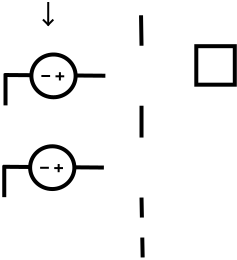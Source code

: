 <?xml version="1.0" encoding="UTF-8"?>
<dia:diagram xmlns:dia="http://www.lysator.liu.se/~alla/dia/">
  <dia:layer name="Background" visible="true" active="true">
    <dia:object type="Standard - Line" version="0" id="O0">
      <dia:attribute name="obj_pos">
        <dia:point val="23.319,9.011"/>
      </dia:attribute>
      <dia:attribute name="obj_bb">
        <dia:rectangle val="18.163,8.874;23.419,9.112"/>
      </dia:attribute>
      <dia:attribute name="conn_endpoints">
        <dia:point val="23.319,9.011"/>
        <dia:point val="18.263,8.975"/>
      </dia:attribute>
      <dia:attribute name="numcp">
        <dia:int val="1"/>
      </dia:attribute>
      <dia:attribute name="line_width">
        <dia:real val="0.2"/>
      </dia:attribute>
      <dia:connections>
        <dia:connection handle="0" to="O2" connection="2"/>
      </dia:connections>
    </dia:object>
    <dia:object type="CMOS - pmos_v" version="1" id="O1">
      <dia:attribute name="obj_pos">
        <dia:point val="23.244,12.102"/>
      </dia:attribute>
      <dia:attribute name="obj_bb">
        <dia:rectangle val="23.244,12.102;25.221,15.237"/>
      </dia:attribute>
      <dia:attribute name="meta">
        <dia:composite type="dict"/>
      </dia:attribute>
      <dia:attribute name="elem_corner">
        <dia:point val="23.244,12.102"/>
      </dia:attribute>
      <dia:attribute name="elem_width">
        <dia:real val="1.882"/>
      </dia:attribute>
      <dia:attribute name="elem_height">
        <dia:real val="3.0"/>
      </dia:attribute>
      <dia:attribute name="line_width">
        <dia:real val="1.9"/>
      </dia:attribute>
      <dia:attribute name="line_colour">
        <dia:color val="#000000"/>
      </dia:attribute>
      <dia:attribute name="fill_colour">
        <dia:color val="#ffffff"/>
      </dia:attribute>
      <dia:attribute name="show_background">
        <dia:boolean val="false"/>
      </dia:attribute>
      <dia:attribute name="line_style">
        <dia:enum val="0"/>
        <dia:real val="1"/>
      </dia:attribute>
      <dia:attribute name="flip_horizontal">
        <dia:boolean val="false"/>
      </dia:attribute>
      <dia:attribute name="flip_vertical">
        <dia:boolean val="false"/>
      </dia:attribute>
      <dia:attribute name="subscale">
        <dia:real val="1"/>
      </dia:attribute>
    </dia:object>
    <dia:object type="CMOS - pmos_v" version="1" id="O2">
      <dia:attribute name="obj_pos">
        <dia:point val="23.244,7.511"/>
      </dia:attribute>
      <dia:attribute name="obj_bb">
        <dia:rectangle val="23.244,7.511;25.221,10.645"/>
      </dia:attribute>
      <dia:attribute name="meta">
        <dia:composite type="dict"/>
      </dia:attribute>
      <dia:attribute name="elem_corner">
        <dia:point val="23.244,7.511"/>
      </dia:attribute>
      <dia:attribute name="elem_width">
        <dia:real val="1.882"/>
      </dia:attribute>
      <dia:attribute name="elem_height">
        <dia:real val="3.0"/>
      </dia:attribute>
      <dia:attribute name="line_width">
        <dia:real val="1.9"/>
      </dia:attribute>
      <dia:attribute name="line_colour">
        <dia:color val="#000000"/>
      </dia:attribute>
      <dia:attribute name="fill_colour">
        <dia:color val="#ffffff"/>
      </dia:attribute>
      <dia:attribute name="show_background">
        <dia:boolean val="false"/>
      </dia:attribute>
      <dia:attribute name="line_style">
        <dia:enum val="0"/>
        <dia:real val="1"/>
      </dia:attribute>
      <dia:attribute name="flip_horizontal">
        <dia:boolean val="false"/>
      </dia:attribute>
      <dia:attribute name="flip_vertical">
        <dia:boolean val="false"/>
      </dia:attribute>
      <dia:attribute name="subscale">
        <dia:real val="1"/>
      </dia:attribute>
    </dia:object>
    <dia:object type="Standard - Line" version="0" id="O3">
      <dia:attribute name="obj_pos">
        <dia:point val="25.126,10.511"/>
      </dia:attribute>
      <dia:attribute name="obj_bb">
        <dia:rectangle val="25.026,10.411;25.226,12.203"/>
      </dia:attribute>
      <dia:attribute name="conn_endpoints">
        <dia:point val="25.126,10.511"/>
        <dia:point val="25.126,12.102"/>
      </dia:attribute>
      <dia:attribute name="numcp">
        <dia:int val="1"/>
      </dia:attribute>
      <dia:attribute name="line_width">
        <dia:real val="0.2"/>
      </dia:attribute>
      <dia:connections>
        <dia:connection handle="0" to="O2" connection="1"/>
        <dia:connection handle="1" to="O1" connection="0"/>
      </dia:connections>
    </dia:object>
    <dia:object type="Standard - Line" version="0" id="O4">
      <dia:attribute name="obj_pos">
        <dia:point val="25.126,15.102"/>
      </dia:attribute>
      <dia:attribute name="obj_bb">
        <dia:rectangle val="25.024,15.001;25.285,18.199"/>
      </dia:attribute>
      <dia:attribute name="conn_endpoints">
        <dia:point val="25.126,15.102"/>
        <dia:point val="25.183,18.098"/>
      </dia:attribute>
      <dia:attribute name="numcp">
        <dia:int val="1"/>
      </dia:attribute>
      <dia:attribute name="line_width">
        <dia:real val="0.2"/>
      </dia:attribute>
      <dia:attribute name="line_style">
        <dia:enum val="1"/>
      </dia:attribute>
      <dia:connections>
        <dia:connection handle="0" to="O1" connection="1"/>
      </dia:connections>
    </dia:object>
    <dia:object type="CMOS - vdd_v" version="1" id="O5">
      <dia:attribute name="obj_pos">
        <dia:point val="24.105,5.478"/>
      </dia:attribute>
      <dia:attribute name="obj_bb">
        <dia:rectangle val="24.105,5.383;26.105,6.037"/>
      </dia:attribute>
      <dia:attribute name="meta">
        <dia:composite type="dict"/>
      </dia:attribute>
      <dia:attribute name="elem_corner">
        <dia:point val="24.105,5.478"/>
      </dia:attribute>
      <dia:attribute name="elem_width">
        <dia:real val="2"/>
      </dia:attribute>
      <dia:attribute name="elem_height">
        <dia:real val="0.559"/>
      </dia:attribute>
      <dia:attribute name="line_width">
        <dia:real val="1.9"/>
      </dia:attribute>
      <dia:attribute name="line_colour">
        <dia:color val="#000000"/>
      </dia:attribute>
      <dia:attribute name="fill_colour">
        <dia:color val="#ffffff"/>
      </dia:attribute>
      <dia:attribute name="show_background">
        <dia:boolean val="true"/>
      </dia:attribute>
      <dia:attribute name="line_style">
        <dia:enum val="0"/>
        <dia:real val="1"/>
      </dia:attribute>
      <dia:attribute name="flip_horizontal">
        <dia:boolean val="false"/>
      </dia:attribute>
      <dia:attribute name="flip_vertical">
        <dia:boolean val="false"/>
      </dia:attribute>
      <dia:attribute name="subscale">
        <dia:real val="1"/>
      </dia:attribute>
    </dia:object>
    <dia:group>
      <dia:object type="Standard - Ellipse" version="0" id="O6">
        <dia:attribute name="obj_pos">
          <dia:point val="19.619,7.95"/>
        </dia:attribute>
        <dia:attribute name="obj_bb">
          <dia:rectangle val="19.519,7.85;21.931,10.188"/>
        </dia:attribute>
        <dia:attribute name="elem_corner">
          <dia:point val="19.619,7.95"/>
        </dia:attribute>
        <dia:attribute name="elem_width">
          <dia:real val="2.213"/>
        </dia:attribute>
        <dia:attribute name="elem_height">
          <dia:real val="2.138"/>
        </dia:attribute>
        <dia:attribute name="border_width">
          <dia:real val="0.2"/>
        </dia:attribute>
      </dia:object>
      <dia:object type="Standard - Line" version="0" id="O7">
        <dia:attribute name="obj_pos">
          <dia:point val="20.725,9.019"/>
        </dia:attribute>
        <dia:attribute name="obj_bb">
          <dia:rectangle val="20.725,9.019;20.725,9.019"/>
        </dia:attribute>
        <dia:attribute name="conn_endpoints">
          <dia:point val="20.725,9.019"/>
          <dia:point val="20.725,9.019"/>
        </dia:attribute>
        <dia:attribute name="numcp">
          <dia:int val="1"/>
        </dia:attribute>
        <dia:connections>
          <dia:connection handle="0" to="O6" connection="8"/>
          <dia:connection handle="1" to="O6" connection="8"/>
        </dia:connections>
      </dia:object>
      <dia:object type="Standard - Line" version="0" id="O8">
        <dia:attribute name="obj_pos">
          <dia:point val="20.119,9.025"/>
        </dia:attribute>
        <dia:attribute name="obj_bb">
          <dia:rectangle val="20.069,8.975;20.606,9.075"/>
        </dia:attribute>
        <dia:attribute name="conn_endpoints">
          <dia:point val="20.119,9.025"/>
          <dia:point val="20.556,9.025"/>
        </dia:attribute>
        <dia:attribute name="numcp">
          <dia:int val="1"/>
        </dia:attribute>
      </dia:object>
      <dia:object type="Standard - Line" version="0" id="O9">
        <dia:attribute name="obj_pos">
          <dia:point val="20.825,9.04"/>
        </dia:attribute>
        <dia:attribute name="obj_bb">
          <dia:rectangle val="20.775,8.99;21.312,9.09"/>
        </dia:attribute>
        <dia:attribute name="conn_endpoints">
          <dia:point val="20.825,9.04"/>
          <dia:point val="21.262,9.04"/>
        </dia:attribute>
        <dia:attribute name="numcp">
          <dia:int val="1"/>
        </dia:attribute>
      </dia:object>
      <dia:object type="Standard - Line" version="0" id="O10">
        <dia:attribute name="obj_pos">
          <dia:point val="21.046,8.834"/>
        </dia:attribute>
        <dia:attribute name="obj_bb">
          <dia:rectangle val="20.994,8.784;21.096,9.297"/>
        </dia:attribute>
        <dia:attribute name="conn_endpoints">
          <dia:point val="21.046,8.834"/>
          <dia:point val="21.044,9.247"/>
        </dia:attribute>
        <dia:attribute name="numcp">
          <dia:int val="1"/>
        </dia:attribute>
      </dia:object>
    </dia:group>
    <dia:object type="Standard - Line" version="0" id="O11">
      <dia:attribute name="obj_pos">
        <dia:point val="18.326,8.902"/>
      </dia:attribute>
      <dia:attribute name="obj_bb">
        <dia:rectangle val="18.226,8.802;18.426,10.594"/>
      </dia:attribute>
      <dia:attribute name="conn_endpoints">
        <dia:point val="18.326,8.902"/>
        <dia:point val="18.326,10.494"/>
      </dia:attribute>
      <dia:attribute name="numcp">
        <dia:int val="1"/>
      </dia:attribute>
      <dia:attribute name="line_width">
        <dia:real val="0.2"/>
      </dia:attribute>
    </dia:object>
    <dia:object type="CMOS - gnd_v" version="1" id="O12">
      <dia:attribute name="obj_pos">
        <dia:point val="17.265,10.359"/>
      </dia:attribute>
      <dia:attribute name="obj_bb">
        <dia:rectangle val="17.265,10.244;19.34,11.224"/>
      </dia:attribute>
      <dia:attribute name="meta">
        <dia:composite type="dict"/>
      </dia:attribute>
      <dia:attribute name="elem_corner">
        <dia:point val="17.265,10.359"/>
      </dia:attribute>
      <dia:attribute name="elem_width">
        <dia:real val="2.075"/>
      </dia:attribute>
      <dia:attribute name="elem_height">
        <dia:real val="0.75"/>
      </dia:attribute>
      <dia:attribute name="line_width">
        <dia:real val="2.3"/>
      </dia:attribute>
      <dia:attribute name="line_colour">
        <dia:color val="#000000"/>
      </dia:attribute>
      <dia:attribute name="fill_colour">
        <dia:color val="#ffffff"/>
      </dia:attribute>
      <dia:attribute name="show_background">
        <dia:boolean val="true"/>
      </dia:attribute>
      <dia:attribute name="line_style">
        <dia:enum val="0"/>
        <dia:real val="1"/>
      </dia:attribute>
      <dia:attribute name="flip_horizontal">
        <dia:boolean val="false"/>
      </dia:attribute>
      <dia:attribute name="flip_vertical">
        <dia:boolean val="false"/>
      </dia:attribute>
      <dia:attribute name="subscale">
        <dia:real val="1"/>
      </dia:attribute>
    </dia:object>
    <dia:object type="Standard - Line" version="0" id="O13">
      <dia:attribute name="obj_pos">
        <dia:point val="23.244,13.602"/>
      </dia:attribute>
      <dia:attribute name="obj_bb">
        <dia:rectangle val="18.1,13.464;23.345,13.703"/>
      </dia:attribute>
      <dia:attribute name="conn_endpoints">
        <dia:point val="23.244,13.602"/>
        <dia:point val="18.201,13.564"/>
      </dia:attribute>
      <dia:attribute name="numcp">
        <dia:int val="1"/>
      </dia:attribute>
      <dia:attribute name="line_width">
        <dia:real val="0.2"/>
      </dia:attribute>
      <dia:connections>
        <dia:connection handle="0" to="O1" connection="2"/>
      </dia:connections>
    </dia:object>
    <dia:group>
      <dia:object type="Standard - Ellipse" version="0" id="O14">
        <dia:attribute name="obj_pos">
          <dia:point val="19.556,12.539"/>
        </dia:attribute>
        <dia:attribute name="obj_bb">
          <dia:rectangle val="19.456,12.439;21.869,14.777"/>
        </dia:attribute>
        <dia:attribute name="elem_corner">
          <dia:point val="19.556,12.539"/>
        </dia:attribute>
        <dia:attribute name="elem_width">
          <dia:real val="2.213"/>
        </dia:attribute>
        <dia:attribute name="elem_height">
          <dia:real val="2.138"/>
        </dia:attribute>
        <dia:attribute name="border_width">
          <dia:real val="0.2"/>
        </dia:attribute>
      </dia:object>
      <dia:object type="Standard - Line" version="0" id="O15">
        <dia:attribute name="obj_pos">
          <dia:point val="20.663,13.608"/>
        </dia:attribute>
        <dia:attribute name="obj_bb">
          <dia:rectangle val="20.663,13.608;20.663,13.608"/>
        </dia:attribute>
        <dia:attribute name="conn_endpoints">
          <dia:point val="20.663,13.608"/>
          <dia:point val="20.663,13.608"/>
        </dia:attribute>
        <dia:attribute name="numcp">
          <dia:int val="1"/>
        </dia:attribute>
        <dia:connections>
          <dia:connection handle="0" to="O14" connection="8"/>
          <dia:connection handle="1" to="O14" connection="8"/>
        </dia:connections>
      </dia:object>
      <dia:object type="Standard - Line" version="0" id="O16">
        <dia:attribute name="obj_pos">
          <dia:point val="20.056,13.614"/>
        </dia:attribute>
        <dia:attribute name="obj_bb">
          <dia:rectangle val="20.006,13.564;20.544,13.664"/>
        </dia:attribute>
        <dia:attribute name="conn_endpoints">
          <dia:point val="20.056,13.614"/>
          <dia:point val="20.494,13.614"/>
        </dia:attribute>
        <dia:attribute name="numcp">
          <dia:int val="1"/>
        </dia:attribute>
      </dia:object>
      <dia:object type="Standard - Line" version="0" id="O17">
        <dia:attribute name="obj_pos">
          <dia:point val="20.762,13.629"/>
        </dia:attribute>
        <dia:attribute name="obj_bb">
          <dia:rectangle val="20.712,13.579;21.25,13.679"/>
        </dia:attribute>
        <dia:attribute name="conn_endpoints">
          <dia:point val="20.762,13.629"/>
          <dia:point val="21.2,13.629"/>
        </dia:attribute>
        <dia:attribute name="numcp">
          <dia:int val="1"/>
        </dia:attribute>
      </dia:object>
      <dia:object type="Standard - Line" version="0" id="O18">
        <dia:attribute name="obj_pos">
          <dia:point val="20.984,13.424"/>
        </dia:attribute>
        <dia:attribute name="obj_bb">
          <dia:rectangle val="20.932,13.374;21.034,13.886"/>
        </dia:attribute>
        <dia:attribute name="conn_endpoints">
          <dia:point val="20.984,13.424"/>
          <dia:point val="20.982,13.836"/>
        </dia:attribute>
        <dia:attribute name="numcp">
          <dia:int val="1"/>
        </dia:attribute>
      </dia:object>
    </dia:group>
    <dia:object type="Standard - Line" version="0" id="O19">
      <dia:attribute name="obj_pos">
        <dia:point val="18.263,13.491"/>
      </dia:attribute>
      <dia:attribute name="obj_bb">
        <dia:rectangle val="18.163,13.391;18.363,15.183"/>
      </dia:attribute>
      <dia:attribute name="conn_endpoints">
        <dia:point val="18.263,13.491"/>
        <dia:point val="18.263,15.083"/>
      </dia:attribute>
      <dia:attribute name="numcp">
        <dia:int val="1"/>
      </dia:attribute>
      <dia:attribute name="line_width">
        <dia:real val="0.2"/>
      </dia:attribute>
    </dia:object>
    <dia:object type="CMOS - gnd_v" version="1" id="O20">
      <dia:attribute name="obj_pos">
        <dia:point val="17.202,14.949"/>
      </dia:attribute>
      <dia:attribute name="obj_bb">
        <dia:rectangle val="17.202,14.834;19.277,15.814"/>
      </dia:attribute>
      <dia:attribute name="meta">
        <dia:composite type="dict"/>
      </dia:attribute>
      <dia:attribute name="elem_corner">
        <dia:point val="17.202,14.949"/>
      </dia:attribute>
      <dia:attribute name="elem_width">
        <dia:real val="2.075"/>
      </dia:attribute>
      <dia:attribute name="elem_height">
        <dia:real val="0.75"/>
      </dia:attribute>
      <dia:attribute name="line_width">
        <dia:real val="2.3"/>
      </dia:attribute>
      <dia:attribute name="line_colour">
        <dia:color val="#000000"/>
      </dia:attribute>
      <dia:attribute name="fill_colour">
        <dia:color val="#ffffff"/>
      </dia:attribute>
      <dia:attribute name="show_background">
        <dia:boolean val="true"/>
      </dia:attribute>
      <dia:attribute name="line_style">
        <dia:enum val="0"/>
        <dia:real val="1"/>
      </dia:attribute>
      <dia:attribute name="flip_horizontal">
        <dia:boolean val="false"/>
      </dia:attribute>
      <dia:attribute name="flip_vertical">
        <dia:boolean val="false"/>
      </dia:attribute>
      <dia:attribute name="subscale">
        <dia:real val="1"/>
      </dia:attribute>
    </dia:object>
    <dia:object type="Standard - Line" version="0" id="O21">
      <dia:attribute name="obj_pos">
        <dia:point val="25.102,5.989"/>
      </dia:attribute>
      <dia:attribute name="obj_bb">
        <dia:rectangle val="25.001,5.888;25.227,7.612"/>
      </dia:attribute>
      <dia:attribute name="conn_endpoints">
        <dia:point val="25.102,5.989"/>
        <dia:point val="25.126,7.511"/>
      </dia:attribute>
      <dia:attribute name="numcp">
        <dia:int val="1"/>
      </dia:attribute>
      <dia:attribute name="line_width">
        <dia:real val="0.2"/>
      </dia:attribute>
      <dia:connections>
        <dia:connection handle="1" to="O2" connection="0"/>
      </dia:connections>
    </dia:object>
    <dia:object type="Standard - Box" version="0" id="O22">
      <dia:attribute name="obj_pos">
        <dia:point val="27.865,7.534"/>
      </dia:attribute>
      <dia:attribute name="obj_bb">
        <dia:rectangle val="27.765,7.434;29.89,9.559"/>
      </dia:attribute>
      <dia:attribute name="elem_corner">
        <dia:point val="27.865,7.534"/>
      </dia:attribute>
      <dia:attribute name="elem_width">
        <dia:real val="1.925"/>
      </dia:attribute>
      <dia:attribute name="elem_height">
        <dia:real val="1.925"/>
      </dia:attribute>
      <dia:attribute name="border_width">
        <dia:real val="0.2"/>
      </dia:attribute>
      <dia:attribute name="show_background">
        <dia:boolean val="true"/>
      </dia:attribute>
      <dia:attribute name="aspect">
        <dia:enum val="1"/>
      </dia:attribute>
    </dia:object>
    <dia:object type="Standard - Line" version="0" id="O23">
      <dia:attribute name="obj_pos">
        <dia:point val="20.462,5.325"/>
      </dia:attribute>
      <dia:attribute name="obj_bb">
        <dia:rectangle val="20.41,5.275;20.512,6.481"/>
      </dia:attribute>
      <dia:attribute name="conn_endpoints">
        <dia:point val="20.462,5.325"/>
        <dia:point val="20.46,6.431"/>
      </dia:attribute>
      <dia:attribute name="numcp">
        <dia:int val="1"/>
      </dia:attribute>
    </dia:object>
    <dia:object type="Standard - Line" version="0" id="O24">
      <dia:attribute name="obj_pos">
        <dia:point val="20.716,6.203"/>
      </dia:attribute>
      <dia:attribute name="obj_bb">
        <dia:rectangle val="20.354,6.132;20.787,6.568"/>
      </dia:attribute>
      <dia:attribute name="conn_endpoints">
        <dia:point val="20.716,6.203"/>
        <dia:point val="20.424,6.498"/>
      </dia:attribute>
      <dia:attribute name="numcp">
        <dia:int val="1"/>
      </dia:attribute>
    </dia:object>
    <dia:object type="Standard - Line" version="0" id="O25">
      <dia:attribute name="obj_pos">
        <dia:point val="20.498,6.5"/>
      </dia:attribute>
      <dia:attribute name="obj_bb">
        <dia:rectangle val="20.127,6.129;20.568,6.571"/>
      </dia:attribute>
      <dia:attribute name="conn_endpoints">
        <dia:point val="20.498,6.5"/>
        <dia:point val="20.198,6.2"/>
      </dia:attribute>
      <dia:attribute name="numcp">
        <dia:int val="1"/>
      </dia:attribute>
    </dia:object>
  </dia:layer>
</dia:diagram>
